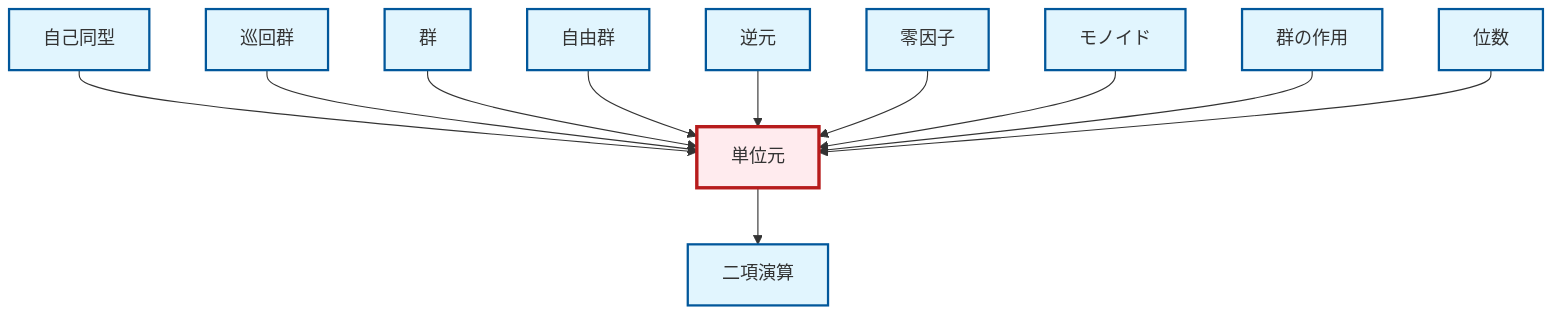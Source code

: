graph TD
    classDef definition fill:#e1f5fe,stroke:#01579b,stroke-width:2px
    classDef theorem fill:#f3e5f5,stroke:#4a148c,stroke-width:2px
    classDef axiom fill:#fff3e0,stroke:#e65100,stroke-width:2px
    classDef example fill:#e8f5e9,stroke:#1b5e20,stroke-width:2px
    classDef current fill:#ffebee,stroke:#b71c1c,stroke-width:3px
    def-group["群"]:::definition
    def-monoid["モノイド"]:::definition
    def-group-action["群の作用"]:::definition
    def-inverse-element["逆元"]:::definition
    def-order["位数"]:::definition
    def-zero-divisor["零因子"]:::definition
    def-automorphism["自己同型"]:::definition
    def-cyclic-group["巡回群"]:::definition
    def-identity-element["単位元"]:::definition
    def-binary-operation["二項演算"]:::definition
    def-free-group["自由群"]:::definition
    def-automorphism --> def-identity-element
    def-cyclic-group --> def-identity-element
    def-group --> def-identity-element
    def-identity-element --> def-binary-operation
    def-free-group --> def-identity-element
    def-inverse-element --> def-identity-element
    def-zero-divisor --> def-identity-element
    def-monoid --> def-identity-element
    def-group-action --> def-identity-element
    def-order --> def-identity-element
    class def-identity-element current